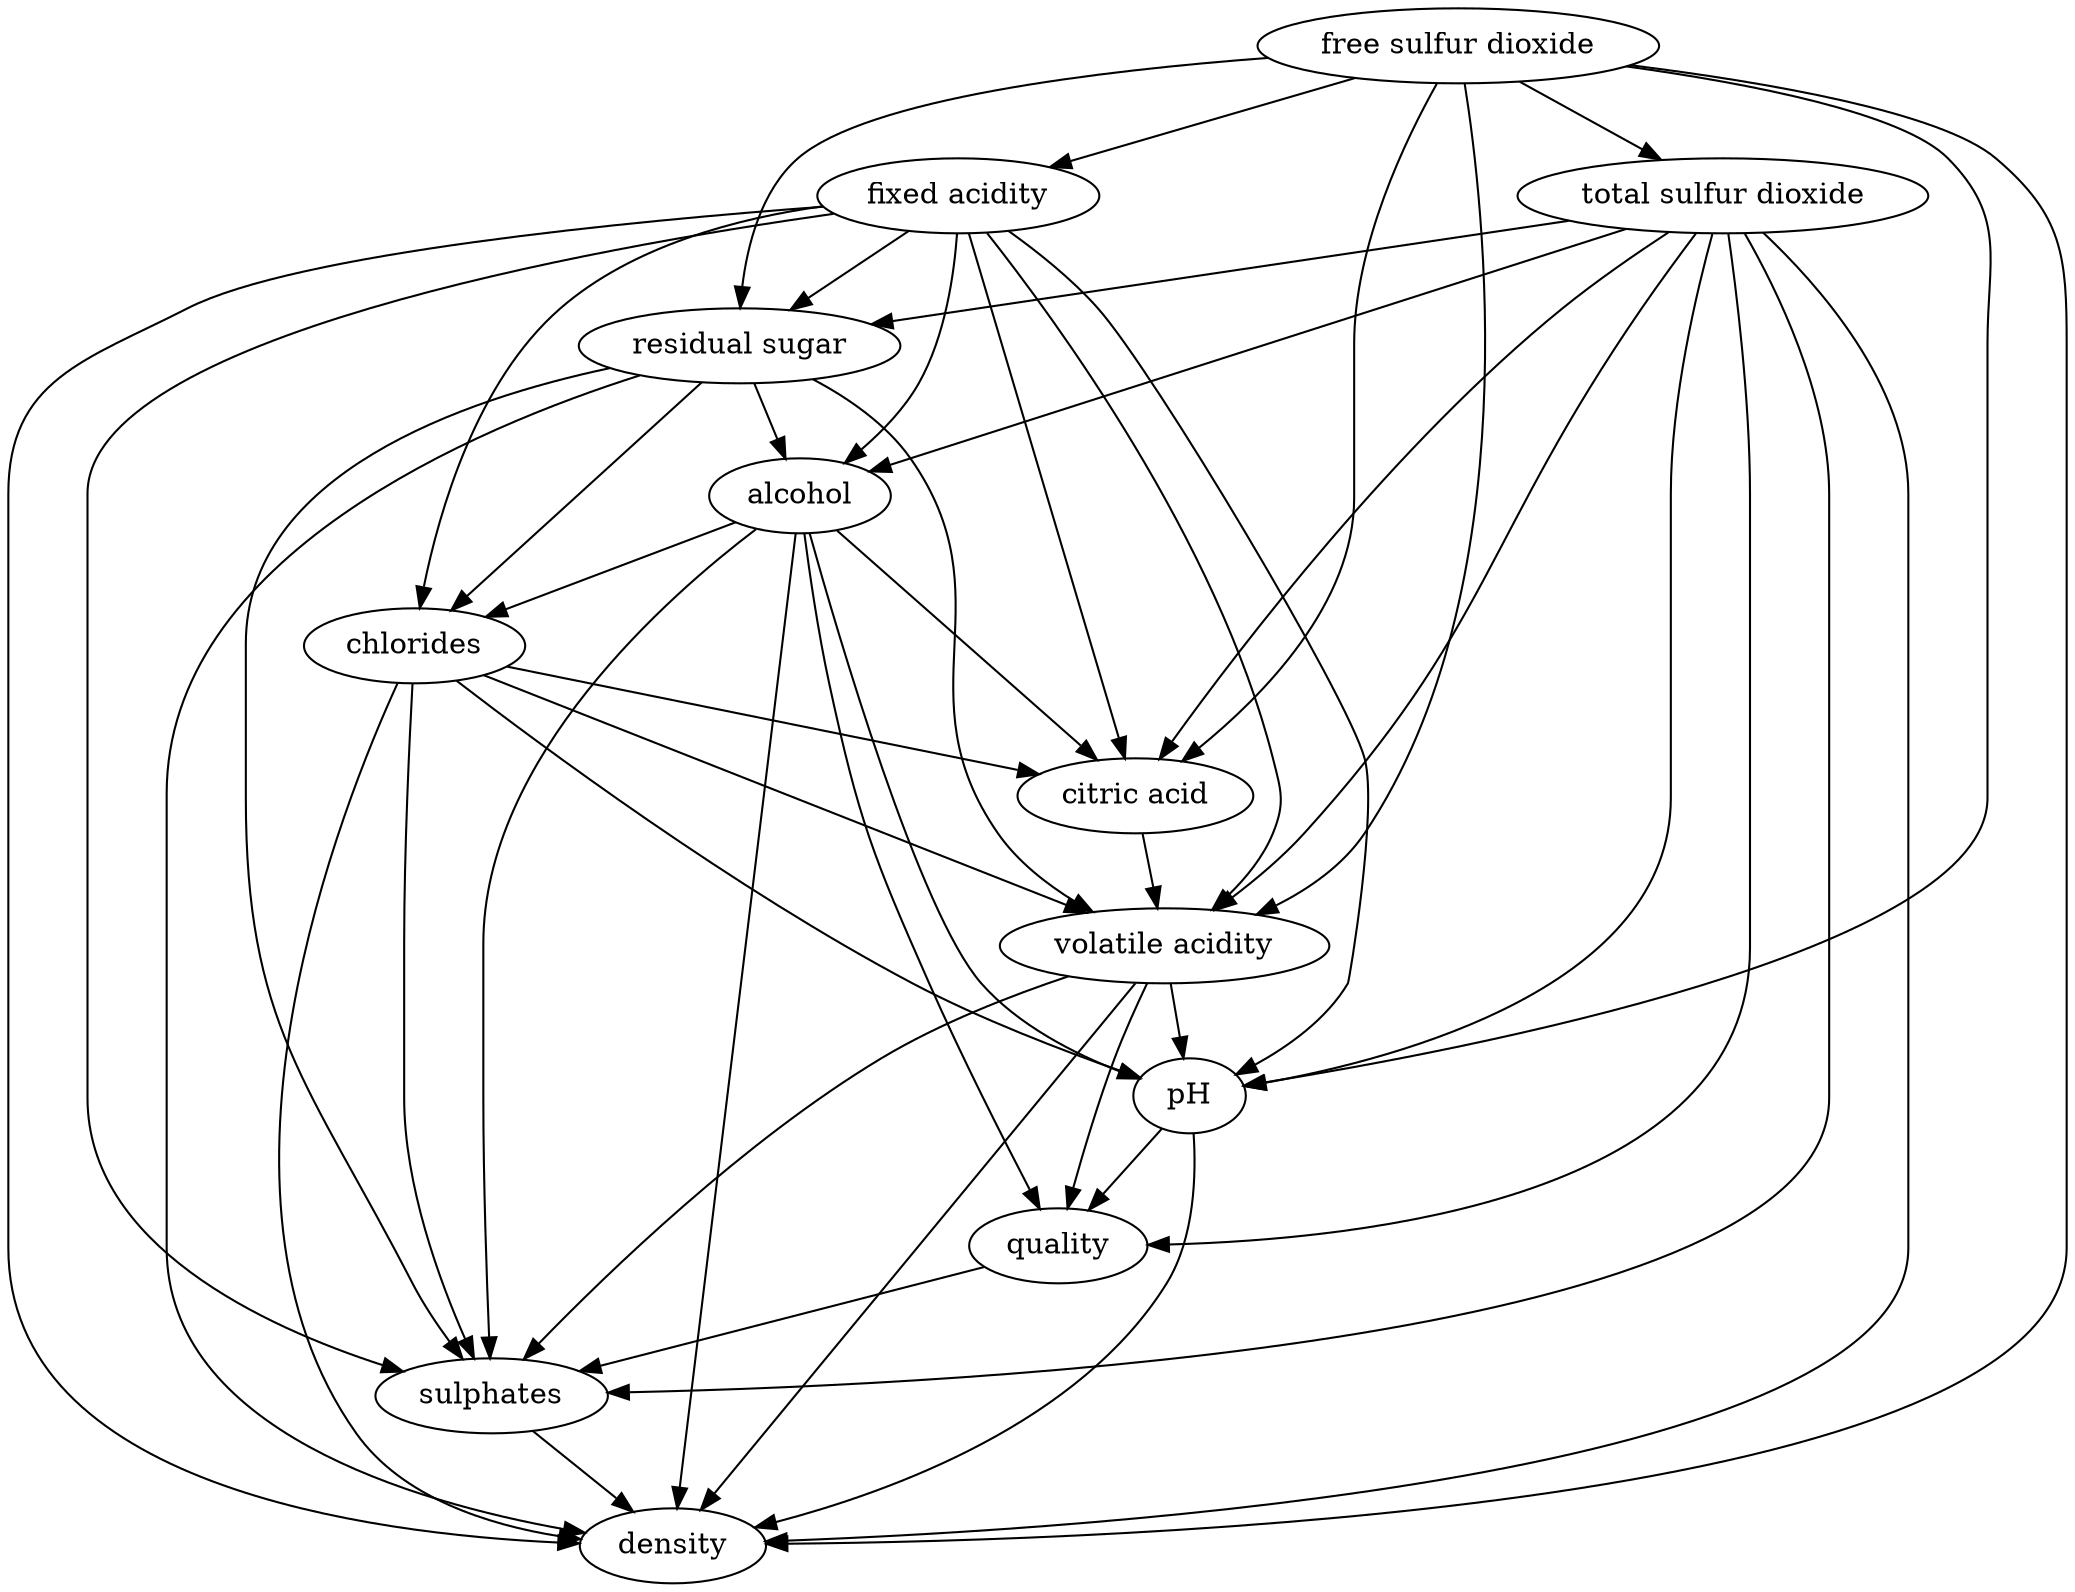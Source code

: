 strict digraph {
	0 [label="fixed acidity"]
	1 [label="volatile acidity"]
	2 [label="citric acid"]
	3 [label="residual sugar"]
	4 [label="chlorides"]
	5 [label="free sulfur dioxide"]
	6 [label="total sulfur dioxide"]
	7 [label="density"]
	8 [label="pH"]
	9 [label="sulphates"]
	10 [label="alcohol"]
	11 [label="quality"]
	0 -> 1
	0 -> 2
	0 -> 3
	0 -> 4
	0 -> 7
	0 -> 8
	0 -> 9
	0 -> 10
	1 -> 7
	1 -> 8
	1 -> 9
	1 -> 11
	2 -> 1
	3 -> 1
	3 -> 4
	3 -> 7
	3 -> 9
	3 -> 10
	4 -> 1
	4 -> 2
	4 -> 7
	4 -> 8
	4 -> 9
	5 -> 0
	5 -> 1
	5 -> 2
	5 -> 3
	5 -> 6
	5 -> 7
	5 -> 8
	6 -> 1
	6 -> 2
	6 -> 3
	6 -> 7
	6 -> 8
	6 -> 9
	6 -> 10
	6 -> 11
	8 -> 7
	8 -> 11
	9 -> 7
	10 -> 2
	10 -> 4
	10 -> 7
	10 -> 8
	10 -> 9
	10 -> 11
	11 -> 9
}